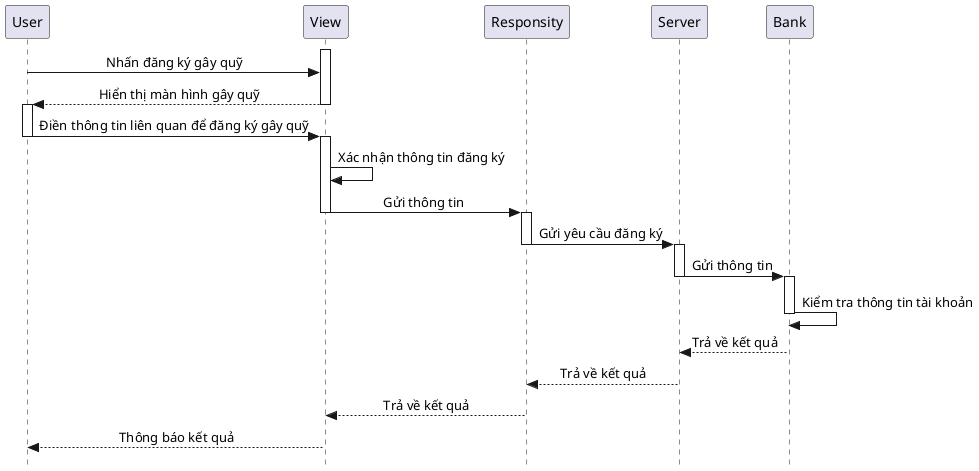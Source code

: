 @startuml Fundarasing Sequence
skinparam style strictuml
skinparam SequenceMessageAlignment center

participant User
participant View
participant Responsity
participant Server
participant Bank

activate View
User -> View : Nhấn đăng ký gây quỹ
View --> User : Hiển thị màn hình gây quỹ
deactivate View

activate User
User -> View: Điền thông tin liên quan để đăng ký gây quỹ
deactivate User

activate View
View -> View: Xác nhận thông tin đăng ký
View -> Responsity : Gửi thông tin
deactivate View

activate Responsity
Responsity -> Server: Gửi yêu cầu đăng ký
deactivate Responsity

activate Server
Server -> Bank : Gửi thông tin
deactivate Server

activate Bank
Bank -> Bank : Kiểm tra thông tin tài khoản
deactivate Bank

Bank --> Server: Trả về kết quả
Server --> Responsity: Trả về kết quả
Responsity --> View: Trả về kết quả
View --> User: Thông báo kết quả

@enduml